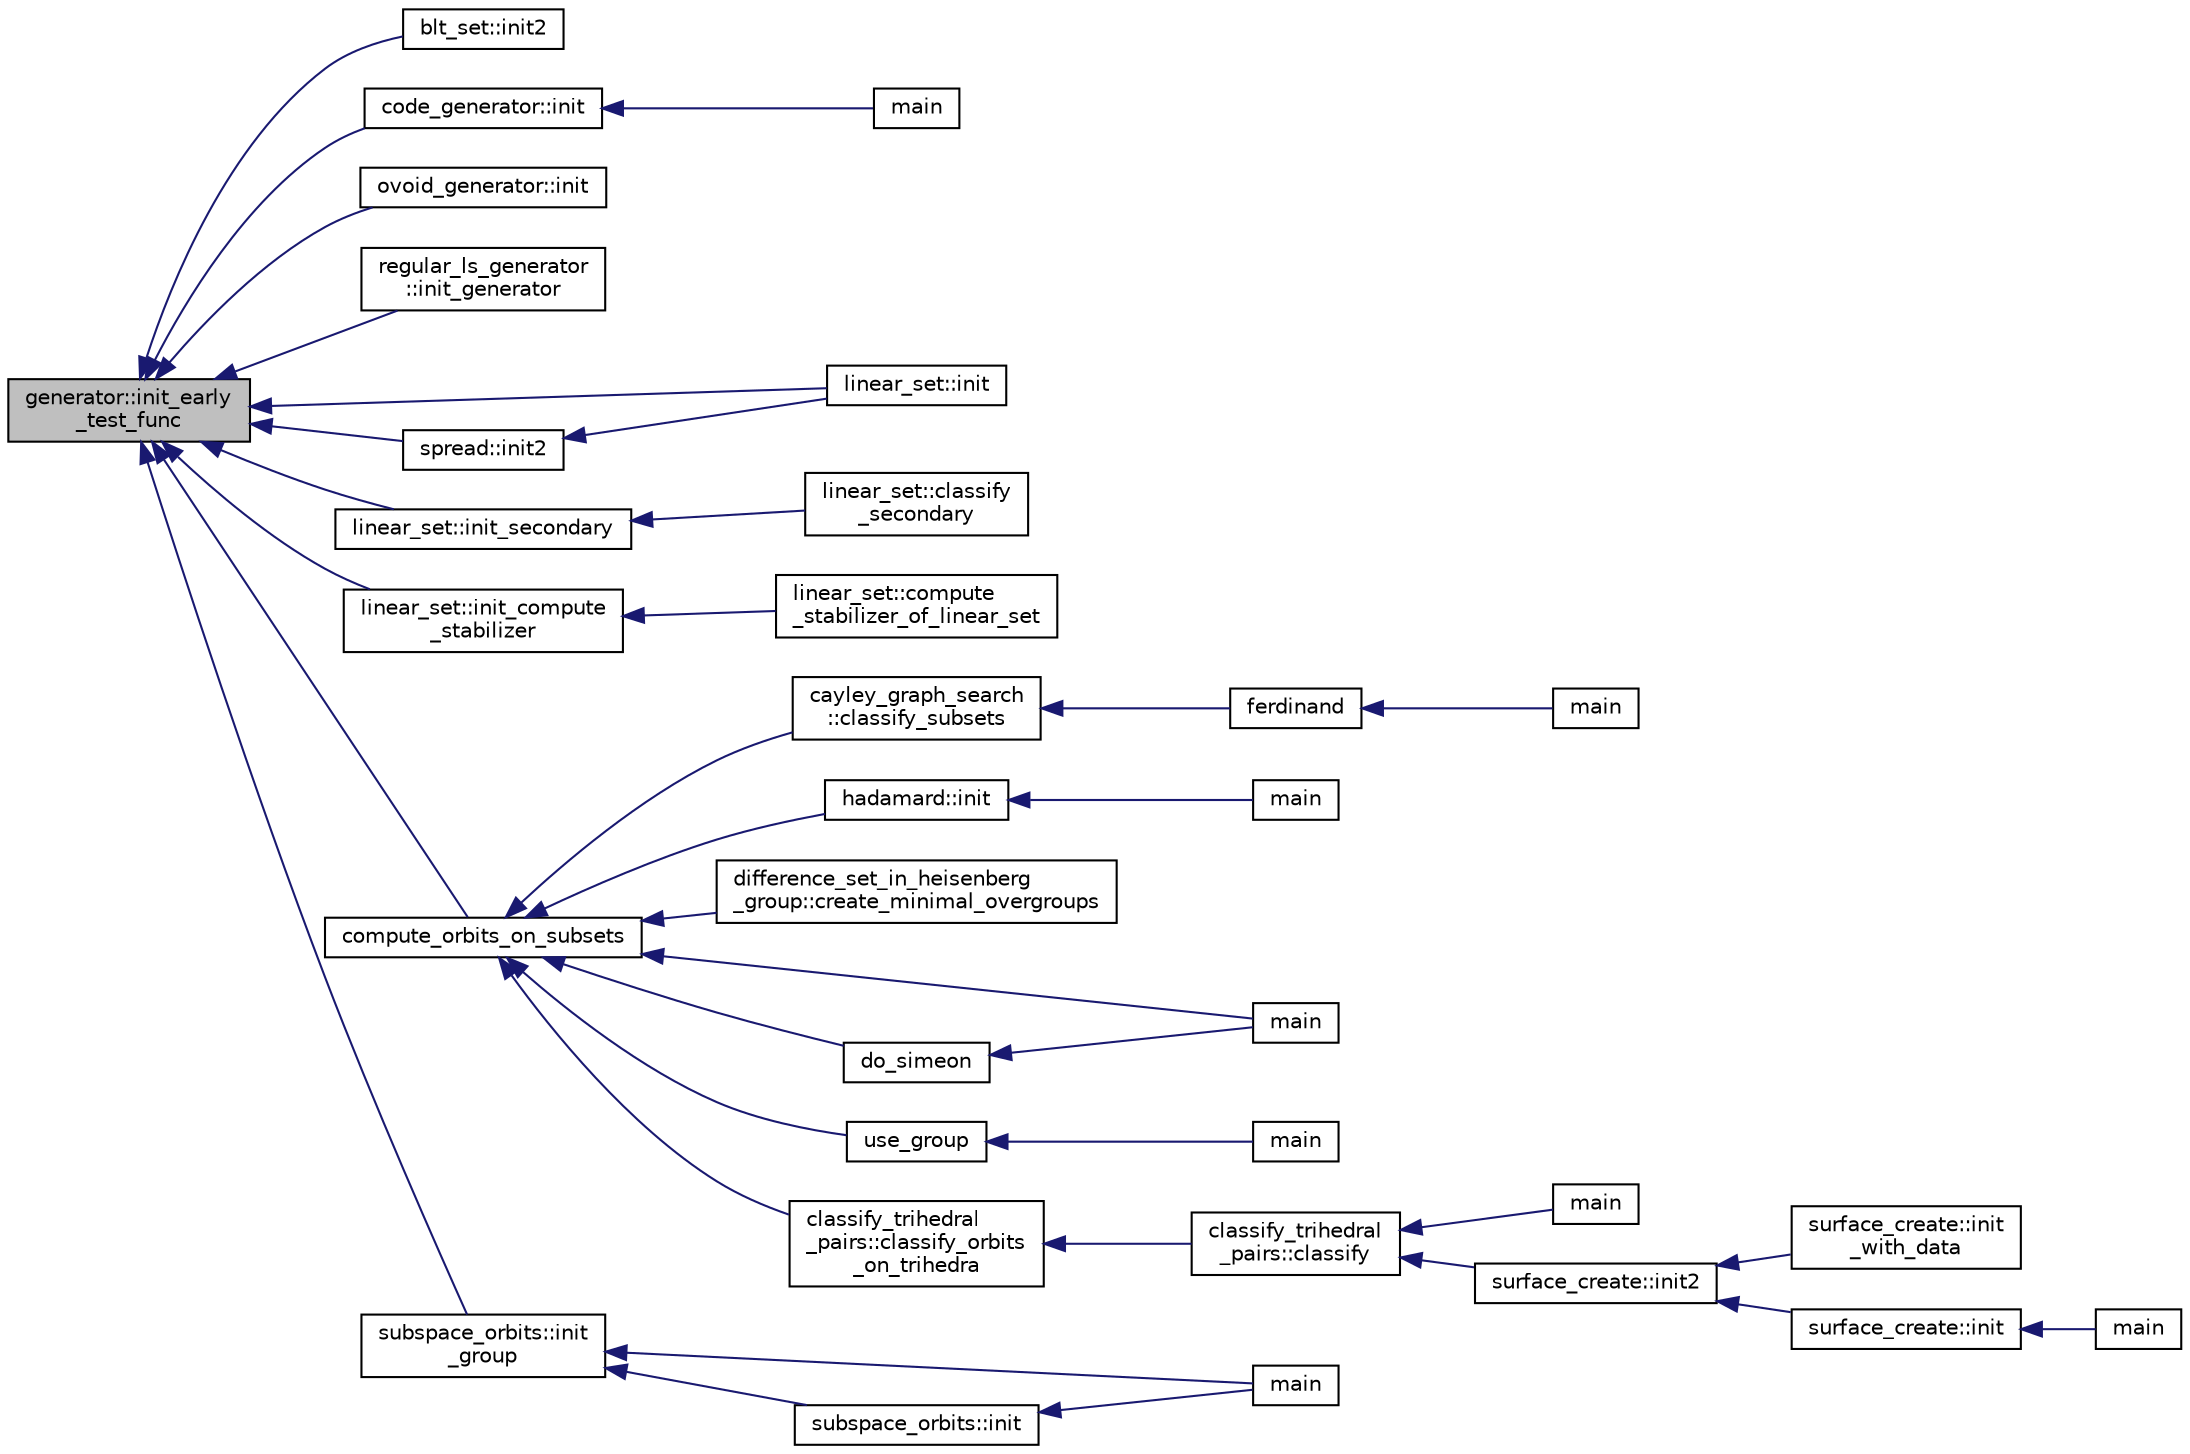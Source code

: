 digraph "generator::init_early_test_func"
{
  edge [fontname="Helvetica",fontsize="10",labelfontname="Helvetica",labelfontsize="10"];
  node [fontname="Helvetica",fontsize="10",shape=record];
  rankdir="LR";
  Node9924 [label="generator::init_early\l_test_func",height=0.2,width=0.4,color="black", fillcolor="grey75", style="filled", fontcolor="black"];
  Node9924 -> Node9925 [dir="back",color="midnightblue",fontsize="10",style="solid",fontname="Helvetica"];
  Node9925 [label="blt_set::init2",height=0.2,width=0.4,color="black", fillcolor="white", style="filled",URL="$d1/d3d/classblt__set.html#a3f1204faeab71c253039beffa3e6ee76"];
  Node9924 -> Node9926 [dir="back",color="midnightblue",fontsize="10",style="solid",fontname="Helvetica"];
  Node9926 [label="code_generator::init",height=0.2,width=0.4,color="black", fillcolor="white", style="filled",URL="$db/d37/classcode__generator.html#acfaa1e8badf6f30255203f499b130af8"];
  Node9926 -> Node9927 [dir="back",color="midnightblue",fontsize="10",style="solid",fontname="Helvetica"];
  Node9927 [label="main",height=0.2,width=0.4,color="black", fillcolor="white", style="filled",URL="$d4/d4f/codes_8_c.html#a217dbf8b442f20279ea00b898af96f52"];
  Node9924 -> Node9928 [dir="back",color="midnightblue",fontsize="10",style="solid",fontname="Helvetica"];
  Node9928 [label="ovoid_generator::init",height=0.2,width=0.4,color="black", fillcolor="white", style="filled",URL="$d3/daf/classovoid__generator.html#a44d90a4751554076f432f35089a964c2"];
  Node9924 -> Node9929 [dir="back",color="midnightblue",fontsize="10",style="solid",fontname="Helvetica"];
  Node9929 [label="regular_ls_generator\l::init_generator",height=0.2,width=0.4,color="black", fillcolor="white", style="filled",URL="$d2/dd8/classregular__ls__generator.html#ad2d853778456c12a007b975c38f60ab3"];
  Node9924 -> Node9930 [dir="back",color="midnightblue",fontsize="10",style="solid",fontname="Helvetica"];
  Node9930 [label="linear_set::init",height=0.2,width=0.4,color="black", fillcolor="white", style="filled",URL="$dd/d86/classlinear__set.html#a7ab24e84423749047d5465cb15505475"];
  Node9924 -> Node9931 [dir="back",color="midnightblue",fontsize="10",style="solid",fontname="Helvetica"];
  Node9931 [label="linear_set::init_secondary",height=0.2,width=0.4,color="black", fillcolor="white", style="filled",URL="$dd/d86/classlinear__set.html#a7bf8cd7805559b5762921687a7c1ed97"];
  Node9931 -> Node9932 [dir="back",color="midnightblue",fontsize="10",style="solid",fontname="Helvetica"];
  Node9932 [label="linear_set::classify\l_secondary",height=0.2,width=0.4,color="black", fillcolor="white", style="filled",URL="$dd/d86/classlinear__set.html#a5d7659de855e20e2fa8e41e7aedcb1fc"];
  Node9924 -> Node9933 [dir="back",color="midnightblue",fontsize="10",style="solid",fontname="Helvetica"];
  Node9933 [label="linear_set::init_compute\l_stabilizer",height=0.2,width=0.4,color="black", fillcolor="white", style="filled",URL="$dd/d86/classlinear__set.html#a0cc3eaec1896fdc977b62e94623b055b"];
  Node9933 -> Node9934 [dir="back",color="midnightblue",fontsize="10",style="solid",fontname="Helvetica"];
  Node9934 [label="linear_set::compute\l_stabilizer_of_linear_set",height=0.2,width=0.4,color="black", fillcolor="white", style="filled",URL="$dd/d86/classlinear__set.html#a098a133edfbaae0fd347a69c50bdbee2"];
  Node9924 -> Node9935 [dir="back",color="midnightblue",fontsize="10",style="solid",fontname="Helvetica"];
  Node9935 [label="compute_orbits_on_subsets",height=0.2,width=0.4,color="black", fillcolor="white", style="filled",URL="$d3/d35/snakes__and__ladders__global_8_c.html#af33697aede0480110b1227f727252637"];
  Node9935 -> Node9936 [dir="back",color="midnightblue",fontsize="10",style="solid",fontname="Helvetica"];
  Node9936 [label="cayley_graph_search\l::classify_subsets",height=0.2,width=0.4,color="black", fillcolor="white", style="filled",URL="$de/dae/classcayley__graph__search.html#a4cf8a90752e018a281481ac80ad52c4b"];
  Node9936 -> Node9937 [dir="back",color="midnightblue",fontsize="10",style="solid",fontname="Helvetica"];
  Node9937 [label="ferdinand",height=0.2,width=0.4,color="black", fillcolor="white", style="filled",URL="$da/df3/ferdinand_8_c.html#a322b57727d23cf5a0932f11c30ea18d9"];
  Node9937 -> Node9938 [dir="back",color="midnightblue",fontsize="10",style="solid",fontname="Helvetica"];
  Node9938 [label="main",height=0.2,width=0.4,color="black", fillcolor="white", style="filled",URL="$da/df3/ferdinand_8_c.html#a3c04138a5bfe5d72780bb7e82a18e627"];
  Node9935 -> Node9939 [dir="back",color="midnightblue",fontsize="10",style="solid",fontname="Helvetica"];
  Node9939 [label="hadamard::init",height=0.2,width=0.4,color="black", fillcolor="white", style="filled",URL="$d7/dbb/classhadamard.html#a16af359850b8bdd0d2a73e260d496c33"];
  Node9939 -> Node9940 [dir="back",color="midnightblue",fontsize="10",style="solid",fontname="Helvetica"];
  Node9940 [label="main",height=0.2,width=0.4,color="black", fillcolor="white", style="filled",URL="$dd/d1d/hadamard_8_c.html#a3c04138a5bfe5d72780bb7e82a18e627"];
  Node9935 -> Node9941 [dir="back",color="midnightblue",fontsize="10",style="solid",fontname="Helvetica"];
  Node9941 [label="difference_set_in_heisenberg\l_group::create_minimal_overgroups",height=0.2,width=0.4,color="black", fillcolor="white", style="filled",URL="$de/d8a/classdifference__set__in__heisenberg__group.html#a9bde5ad5da3ebaebf98fbfd3e8110b79"];
  Node9935 -> Node9942 [dir="back",color="midnightblue",fontsize="10",style="solid",fontname="Helvetica"];
  Node9942 [label="main",height=0.2,width=0.4,color="black", fillcolor="white", style="filled",URL="$d5/d13/simeon_8_c.html#ae66f6b31b5ad750f1fe042a706a4e3d4"];
  Node9935 -> Node9943 [dir="back",color="midnightblue",fontsize="10",style="solid",fontname="Helvetica"];
  Node9943 [label="do_simeon",height=0.2,width=0.4,color="black", fillcolor="white", style="filled",URL="$d5/d13/simeon_8_c.html#a36cf3f9cb484fa44da7a7dfcbe9385d0"];
  Node9943 -> Node9942 [dir="back",color="midnightblue",fontsize="10",style="solid",fontname="Helvetica"];
  Node9935 -> Node9944 [dir="back",color="midnightblue",fontsize="10",style="solid",fontname="Helvetica"];
  Node9944 [label="use_group",height=0.2,width=0.4,color="black", fillcolor="white", style="filled",URL="$d9/d9f/all__cliques_8_c.html#aba62531e97173264c39afe2c7857af31"];
  Node9944 -> Node9945 [dir="back",color="midnightblue",fontsize="10",style="solid",fontname="Helvetica"];
  Node9945 [label="main",height=0.2,width=0.4,color="black", fillcolor="white", style="filled",URL="$d9/d9f/all__cliques_8_c.html#a3c04138a5bfe5d72780bb7e82a18e627"];
  Node9935 -> Node9946 [dir="back",color="midnightblue",fontsize="10",style="solid",fontname="Helvetica"];
  Node9946 [label="classify_trihedral\l_pairs::classify_orbits\l_on_trihedra",height=0.2,width=0.4,color="black", fillcolor="white", style="filled",URL="$d1/d21/classclassify__trihedral__pairs.html#a99625621bfba4bb65b3d60304b306539"];
  Node9946 -> Node9947 [dir="back",color="midnightblue",fontsize="10",style="solid",fontname="Helvetica"];
  Node9947 [label="classify_trihedral\l_pairs::classify",height=0.2,width=0.4,color="black", fillcolor="white", style="filled",URL="$d1/d21/classclassify__trihedral__pairs.html#a134e4c3042163c24bf57050f26e364e1"];
  Node9947 -> Node9948 [dir="back",color="midnightblue",fontsize="10",style="solid",fontname="Helvetica"];
  Node9948 [label="main",height=0.2,width=0.4,color="black", fillcolor="white", style="filled",URL="$d6/dc3/arc__lifting__main_8_c.html#a217dbf8b442f20279ea00b898af96f52"];
  Node9947 -> Node9949 [dir="back",color="midnightblue",fontsize="10",style="solid",fontname="Helvetica"];
  Node9949 [label="surface_create::init2",height=0.2,width=0.4,color="black", fillcolor="white", style="filled",URL="$de/da4/classsurface__create.html#a0d600640f7dd62d5a6c36443effdab59"];
  Node9949 -> Node9950 [dir="back",color="midnightblue",fontsize="10",style="solid",fontname="Helvetica"];
  Node9950 [label="surface_create::init\l_with_data",height=0.2,width=0.4,color="black", fillcolor="white", style="filled",URL="$de/da4/classsurface__create.html#a9226f687139676532adb1aa971fbade2"];
  Node9949 -> Node9951 [dir="back",color="midnightblue",fontsize="10",style="solid",fontname="Helvetica"];
  Node9951 [label="surface_create::init",height=0.2,width=0.4,color="black", fillcolor="white", style="filled",URL="$de/da4/classsurface__create.html#ab0db5c12825f778e3caf8aa4da02eb06"];
  Node9951 -> Node9952 [dir="back",color="midnightblue",fontsize="10",style="solid",fontname="Helvetica"];
  Node9952 [label="main",height=0.2,width=0.4,color="black", fillcolor="white", style="filled",URL="$d2/dfa/create__surface__main_8_c.html#a217dbf8b442f20279ea00b898af96f52"];
  Node9924 -> Node9953 [dir="back",color="midnightblue",fontsize="10",style="solid",fontname="Helvetica"];
  Node9953 [label="spread::init2",height=0.2,width=0.4,color="black", fillcolor="white", style="filled",URL="$da/dc1/classspread.html#a576b6d56cc27680063696e865346cedc"];
  Node9953 -> Node9930 [dir="back",color="midnightblue",fontsize="10",style="solid",fontname="Helvetica"];
  Node9924 -> Node9954 [dir="back",color="midnightblue",fontsize="10",style="solid",fontname="Helvetica"];
  Node9954 [label="subspace_orbits::init\l_group",height=0.2,width=0.4,color="black", fillcolor="white", style="filled",URL="$d2/d9f/classsubspace__orbits.html#ad7dfe4f51cd3eea6ccfd5318e23d36c3"];
  Node9954 -> Node9955 [dir="back",color="midnightblue",fontsize="10",style="solid",fontname="Helvetica"];
  Node9955 [label="main",height=0.2,width=0.4,color="black", fillcolor="white", style="filled",URL="$da/dd5/subspace__orbits__main_8_c.html#a217dbf8b442f20279ea00b898af96f52"];
  Node9954 -> Node9956 [dir="back",color="midnightblue",fontsize="10",style="solid",fontname="Helvetica"];
  Node9956 [label="subspace_orbits::init",height=0.2,width=0.4,color="black", fillcolor="white", style="filled",URL="$d2/d9f/classsubspace__orbits.html#ac4bc50572798a6f0bc86fb99b181b66d"];
  Node9956 -> Node9955 [dir="back",color="midnightblue",fontsize="10",style="solid",fontname="Helvetica"];
}
